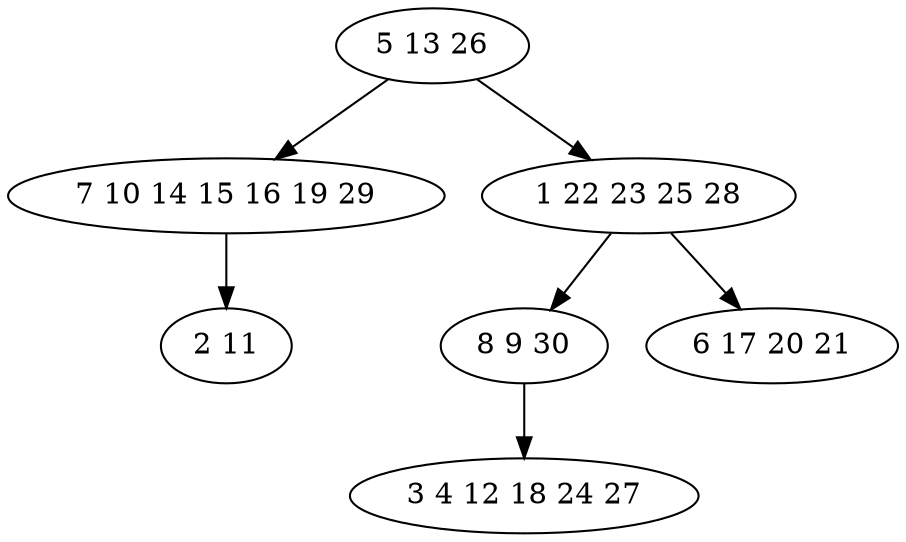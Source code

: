 digraph true_tree {
	"0" -> "1"
	"1" -> "2"
	"0" -> "3"
	"3" -> "4"
	"4" -> "5"
	"3" -> "6"
	"0" [label="5 13 26"];
	"1" [label="7 10 14 15 16 19 29"];
	"2" [label="2 11"];
	"3" [label="1 22 23 25 28"];
	"4" [label="8 9 30"];
	"5" [label="3 4 12 18 24 27"];
	"6" [label="6 17 20 21"];
}
